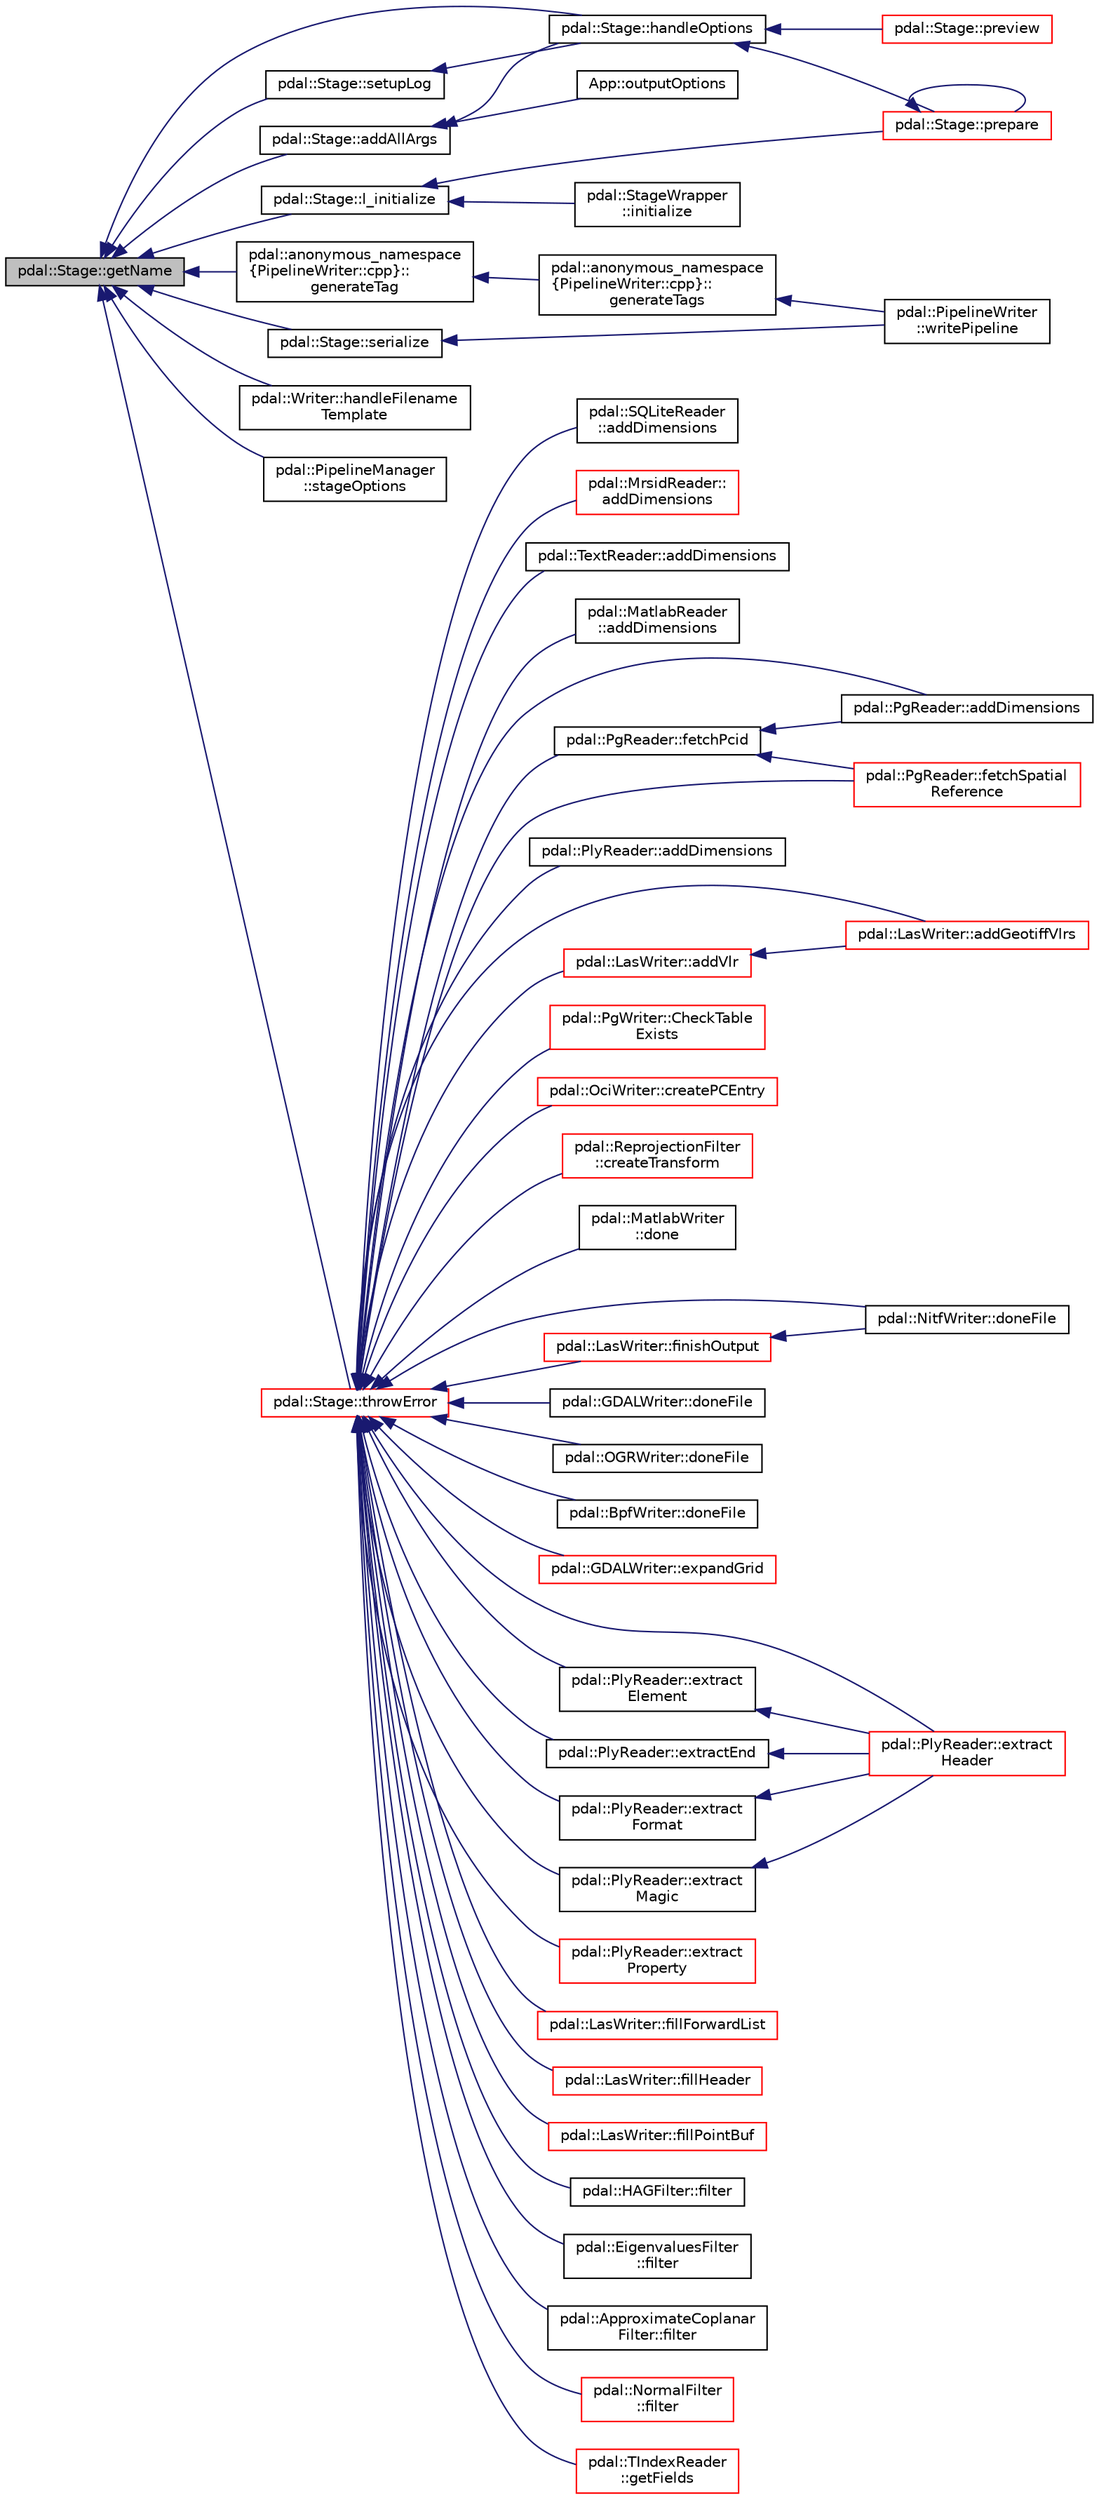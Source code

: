 digraph "pdal::Stage::getName"
{
  edge [fontname="Helvetica",fontsize="10",labelfontname="Helvetica",labelfontsize="10"];
  node [fontname="Helvetica",fontsize="10",shape=record];
  rankdir="LR";
  Node1 [label="pdal::Stage::getName",height=0.2,width=0.4,color="black", fillcolor="grey75", style="filled", fontcolor="black"];
  Node1 -> Node2 [dir="back",color="midnightblue",fontsize="10",style="solid",fontname="Helvetica"];
  Node2 [label="pdal::Stage::addAllArgs",height=0.2,width=0.4,color="black", fillcolor="white", style="filled",URL="$classpdal_1_1Stage.html#a75ff99f7b665c6573e304ed4148dd99e"];
  Node2 -> Node3 [dir="back",color="midnightblue",fontsize="10",style="solid",fontname="Helvetica"];
  Node3 [label="pdal::Stage::handleOptions",height=0.2,width=0.4,color="black", fillcolor="white", style="filled",URL="$classpdal_1_1Stage.html#a75f17f9b67f48f6aab1d98aadefc4d5c"];
  Node3 -> Node4 [dir="back",color="midnightblue",fontsize="10",style="solid",fontname="Helvetica"];
  Node4 [label="pdal::Stage::prepare",height=0.2,width=0.4,color="red", fillcolor="white", style="filled",URL="$classpdal_1_1Stage.html#a4b9296a59f8852b3d08630f1086bfbea"];
  Node4 -> Node4 [dir="back",color="midnightblue",fontsize="10",style="solid",fontname="Helvetica"];
  Node3 -> Node5 [dir="back",color="midnightblue",fontsize="10",style="solid",fontname="Helvetica"];
  Node5 [label="pdal::Stage::preview",height=0.2,width=0.4,color="red", fillcolor="white", style="filled",URL="$classpdal_1_1Stage.html#a25bb5ef4315f98fb88657876077ae7e4"];
  Node2 -> Node6 [dir="back",color="midnightblue",fontsize="10",style="solid",fontname="Helvetica"];
  Node6 [label="App::outputOptions",height=0.2,width=0.4,color="black", fillcolor="white", style="filled",URL="$classApp.html#adf89e292877822f233d3b95598d2b1cb"];
  Node1 -> Node7 [dir="back",color="midnightblue",fontsize="10",style="solid",fontname="Helvetica"];
  Node7 [label="pdal::anonymous_namespace\l\{PipelineWriter::cpp\}::\lgenerateTag",height=0.2,width=0.4,color="black", fillcolor="white", style="filled",URL="$namespacepdal_1_1anonymous__namespace_02PipelineWriter_8cpp_03.html#a95a67bf93357994331e1aebb2b24ab53"];
  Node7 -> Node8 [dir="back",color="midnightblue",fontsize="10",style="solid",fontname="Helvetica"];
  Node8 [label="pdal::anonymous_namespace\l\{PipelineWriter::cpp\}::\lgenerateTags",height=0.2,width=0.4,color="black", fillcolor="white", style="filled",URL="$namespacepdal_1_1anonymous__namespace_02PipelineWriter_8cpp_03.html#a841add53ee4cc5ed985a244a4b601b75"];
  Node8 -> Node9 [dir="back",color="midnightblue",fontsize="10",style="solid",fontname="Helvetica"];
  Node9 [label="pdal::PipelineWriter\l::writePipeline",height=0.2,width=0.4,color="black", fillcolor="white", style="filled",URL="$namespacepdal_1_1PipelineWriter.html#a94e2eba7a6e9b21db48c0bbf0aacd4e2"];
  Node1 -> Node10 [dir="back",color="midnightblue",fontsize="10",style="solid",fontname="Helvetica"];
  Node10 [label="pdal::Writer::handleFilename\lTemplate",height=0.2,width=0.4,color="black", fillcolor="white", style="filled",URL="$classpdal_1_1Writer.html#ab64265f1e1a20cce6d629980df1e1fd4"];
  Node1 -> Node3 [dir="back",color="midnightblue",fontsize="10",style="solid",fontname="Helvetica"];
  Node1 -> Node11 [dir="back",color="midnightblue",fontsize="10",style="solid",fontname="Helvetica"];
  Node11 [label="pdal::Stage::l_initialize",height=0.2,width=0.4,color="black", fillcolor="white", style="filled",URL="$classpdal_1_1Stage.html#a6c85dfbf6a674dbc2eda76a79efada48"];
  Node11 -> Node12 [dir="back",color="midnightblue",fontsize="10",style="solid",fontname="Helvetica"];
  Node12 [label="pdal::StageWrapper\l::initialize",height=0.2,width=0.4,color="black", fillcolor="white", style="filled",URL="$classpdal_1_1StageWrapper.html#a64fbeca8f3381979fb2a495769097485"];
  Node11 -> Node4 [dir="back",color="midnightblue",fontsize="10",style="solid",fontname="Helvetica"];
  Node1 -> Node13 [dir="back",color="midnightblue",fontsize="10",style="solid",fontname="Helvetica"];
  Node13 [label="pdal::Stage::serialize",height=0.2,width=0.4,color="black", fillcolor="white", style="filled",URL="$classpdal_1_1Stage.html#a25b2c486e9aebdddc74443467c47c122"];
  Node13 -> Node9 [dir="back",color="midnightblue",fontsize="10",style="solid",fontname="Helvetica"];
  Node1 -> Node14 [dir="back",color="midnightblue",fontsize="10",style="solid",fontname="Helvetica"];
  Node14 [label="pdal::Stage::setupLog",height=0.2,width=0.4,color="black", fillcolor="white", style="filled",URL="$classpdal_1_1Stage.html#ab94db25b14b94de1f62f9738327accd2"];
  Node14 -> Node3 [dir="back",color="midnightblue",fontsize="10",style="solid",fontname="Helvetica"];
  Node1 -> Node15 [dir="back",color="midnightblue",fontsize="10",style="solid",fontname="Helvetica"];
  Node15 [label="pdal::PipelineManager\l::stageOptions",height=0.2,width=0.4,color="black", fillcolor="white", style="filled",URL="$classpdal_1_1PipelineManager.html#a41a70a32ff1b6bc62f036f77dfc3c7bb"];
  Node1 -> Node16 [dir="back",color="midnightblue",fontsize="10",style="solid",fontname="Helvetica"];
  Node16 [label="pdal::Stage::throwError",height=0.2,width=0.4,color="red", fillcolor="white", style="filled",URL="$classpdal_1_1Stage.html#abdbd1176da12dfd882d931a43290797f"];
  Node16 -> Node17 [dir="back",color="midnightblue",fontsize="10",style="solid",fontname="Helvetica"];
  Node17 [label="pdal::SQLiteReader\l::addDimensions",height=0.2,width=0.4,color="black", fillcolor="white", style="filled",URL="$classpdal_1_1SQLiteReader.html#a5647aaa7d1f98521743dd1c52bc80c24"];
  Node16 -> Node18 [dir="back",color="midnightblue",fontsize="10",style="solid",fontname="Helvetica"];
  Node18 [label="pdal::MrsidReader::\laddDimensions",height=0.2,width=0.4,color="red", fillcolor="white", style="filled",URL="$classpdal_1_1MrsidReader.html#a2de183dcdf6e7d62d37670f50f5116ce"];
  Node16 -> Node19 [dir="back",color="midnightblue",fontsize="10",style="solid",fontname="Helvetica"];
  Node19 [label="pdal::TextReader::addDimensions",height=0.2,width=0.4,color="black", fillcolor="white", style="filled",URL="$classpdal_1_1TextReader.html#ae502ea3c6508d9c5a5661d5641893d40"];
  Node16 -> Node20 [dir="back",color="midnightblue",fontsize="10",style="solid",fontname="Helvetica"];
  Node20 [label="pdal::MatlabReader\l::addDimensions",height=0.2,width=0.4,color="black", fillcolor="white", style="filled",URL="$classpdal_1_1MatlabReader.html#ad74be4b747091ed8a6b03d88a615a9a8"];
  Node16 -> Node21 [dir="back",color="midnightblue",fontsize="10",style="solid",fontname="Helvetica"];
  Node21 [label="pdal::PgReader::addDimensions",height=0.2,width=0.4,color="black", fillcolor="white", style="filled",URL="$classpdal_1_1PgReader.html#a6fa8390ac8d95f40ca2779be4b613f43"];
  Node16 -> Node22 [dir="back",color="midnightblue",fontsize="10",style="solid",fontname="Helvetica"];
  Node22 [label="pdal::PlyReader::addDimensions",height=0.2,width=0.4,color="black", fillcolor="white", style="filled",URL="$classpdal_1_1PlyReader.html#a2d4e5af35b142d1a809ec86cb537b8ab"];
  Node16 -> Node23 [dir="back",color="midnightblue",fontsize="10",style="solid",fontname="Helvetica"];
  Node23 [label="pdal::LasWriter::addGeotiffVlrs",height=0.2,width=0.4,color="red", fillcolor="white", style="filled",URL="$classpdal_1_1LasWriter.html#a0c1cc85c9cb1374077acb693ef5d51d4"];
  Node16 -> Node24 [dir="back",color="midnightblue",fontsize="10",style="solid",fontname="Helvetica"];
  Node24 [label="pdal::LasWriter::addVlr",height=0.2,width=0.4,color="red", fillcolor="white", style="filled",URL="$classpdal_1_1LasWriter.html#aee3405138c851c3ffc662e591a2bfece"];
  Node24 -> Node23 [dir="back",color="midnightblue",fontsize="10",style="solid",fontname="Helvetica"];
  Node16 -> Node25 [dir="back",color="midnightblue",fontsize="10",style="solid",fontname="Helvetica"];
  Node25 [label="pdal::PgWriter::CheckTable\lExists",height=0.2,width=0.4,color="red", fillcolor="white", style="filled",URL="$classpdal_1_1PgWriter.html#a4af9d048c68de23b6f7a70d5ac3b063f"];
  Node16 -> Node26 [dir="back",color="midnightblue",fontsize="10",style="solid",fontname="Helvetica"];
  Node26 [label="pdal::OciWriter::createPCEntry",height=0.2,width=0.4,color="red", fillcolor="white", style="filled",URL="$classpdal_1_1OciWriter.html#a305cd40729c19754aec8fc7c9d104fdf"];
  Node16 -> Node27 [dir="back",color="midnightblue",fontsize="10",style="solid",fontname="Helvetica"];
  Node27 [label="pdal::ReprojectionFilter\l::createTransform",height=0.2,width=0.4,color="red", fillcolor="white", style="filled",URL="$classpdal_1_1ReprojectionFilter.html#a869d2b002b635d0f70f98d2c9ba287cd"];
  Node16 -> Node28 [dir="back",color="midnightblue",fontsize="10",style="solid",fontname="Helvetica"];
  Node28 [label="pdal::MatlabWriter\l::done",height=0.2,width=0.4,color="black", fillcolor="white", style="filled",URL="$classpdal_1_1MatlabWriter.html#aad3fead871adc8d0f11895d765e825e5"];
  Node16 -> Node29 [dir="back",color="midnightblue",fontsize="10",style="solid",fontname="Helvetica"];
  Node29 [label="pdal::NitfWriter::doneFile",height=0.2,width=0.4,color="black", fillcolor="white", style="filled",URL="$classpdal_1_1NitfWriter.html#a0320785ad5311c55705c6b41a13cfb75"];
  Node16 -> Node30 [dir="back",color="midnightblue",fontsize="10",style="solid",fontname="Helvetica"];
  Node30 [label="pdal::GDALWriter::doneFile",height=0.2,width=0.4,color="black", fillcolor="white", style="filled",URL="$classpdal_1_1GDALWriter.html#a573d3b003eeed1128d4c87fd62eb409b"];
  Node16 -> Node31 [dir="back",color="midnightblue",fontsize="10",style="solid",fontname="Helvetica"];
  Node31 [label="pdal::OGRWriter::doneFile",height=0.2,width=0.4,color="black", fillcolor="white", style="filled",URL="$classpdal_1_1OGRWriter.html#afd035b9daa807cac1c6c83c7d0d72958"];
  Node16 -> Node32 [dir="back",color="midnightblue",fontsize="10",style="solid",fontname="Helvetica"];
  Node32 [label="pdal::BpfWriter::doneFile",height=0.2,width=0.4,color="black", fillcolor="white", style="filled",URL="$classpdal_1_1BpfWriter.html#ac6950b57a6cb2085636f9249b3b1f188"];
  Node16 -> Node33 [dir="back",color="midnightblue",fontsize="10",style="solid",fontname="Helvetica"];
  Node33 [label="pdal::GDALWriter::expandGrid",height=0.2,width=0.4,color="red", fillcolor="white", style="filled",URL="$classpdal_1_1GDALWriter.html#a7fb2b1c197b3f84364b656309f74f839"];
  Node16 -> Node34 [dir="back",color="midnightblue",fontsize="10",style="solid",fontname="Helvetica"];
  Node34 [label="pdal::PlyReader::extract\lElement",height=0.2,width=0.4,color="black", fillcolor="white", style="filled",URL="$classpdal_1_1PlyReader.html#a86c91fd3c850c095dc537b627f92c426"];
  Node34 -> Node35 [dir="back",color="midnightblue",fontsize="10",style="solid",fontname="Helvetica"];
  Node35 [label="pdal::PlyReader::extract\lHeader",height=0.2,width=0.4,color="red", fillcolor="white", style="filled",URL="$classpdal_1_1PlyReader.html#a9b0179c012f82bcb1878e1197d2e4040"];
  Node16 -> Node36 [dir="back",color="midnightblue",fontsize="10",style="solid",fontname="Helvetica"];
  Node36 [label="pdal::PlyReader::extractEnd",height=0.2,width=0.4,color="black", fillcolor="white", style="filled",URL="$classpdal_1_1PlyReader.html#aec1ef06026968ef08b98538d2f868f13"];
  Node36 -> Node35 [dir="back",color="midnightblue",fontsize="10",style="solid",fontname="Helvetica"];
  Node16 -> Node37 [dir="back",color="midnightblue",fontsize="10",style="solid",fontname="Helvetica"];
  Node37 [label="pdal::PlyReader::extract\lFormat",height=0.2,width=0.4,color="black", fillcolor="white", style="filled",URL="$classpdal_1_1PlyReader.html#a2ce78f148be470e4d613ae7f0ab9616f"];
  Node37 -> Node35 [dir="back",color="midnightblue",fontsize="10",style="solid",fontname="Helvetica"];
  Node16 -> Node35 [dir="back",color="midnightblue",fontsize="10",style="solid",fontname="Helvetica"];
  Node16 -> Node38 [dir="back",color="midnightblue",fontsize="10",style="solid",fontname="Helvetica"];
  Node38 [label="pdal::PlyReader::extract\lMagic",height=0.2,width=0.4,color="black", fillcolor="white", style="filled",URL="$classpdal_1_1PlyReader.html#abf004e430f1c5f6ad2a89746e54316ca"];
  Node38 -> Node35 [dir="back",color="midnightblue",fontsize="10",style="solid",fontname="Helvetica"];
  Node16 -> Node39 [dir="back",color="midnightblue",fontsize="10",style="solid",fontname="Helvetica"];
  Node39 [label="pdal::PlyReader::extract\lProperty",height=0.2,width=0.4,color="red", fillcolor="white", style="filled",URL="$classpdal_1_1PlyReader.html#a4e99f726dfafb257dd9acbca102cd633"];
  Node16 -> Node40 [dir="back",color="midnightblue",fontsize="10",style="solid",fontname="Helvetica"];
  Node40 [label="pdal::PgReader::fetchPcid",height=0.2,width=0.4,color="black", fillcolor="white", style="filled",URL="$classpdal_1_1PgReader.html#a4f1e3798a7eb13bf27795345940f021a"];
  Node40 -> Node21 [dir="back",color="midnightblue",fontsize="10",style="solid",fontname="Helvetica"];
  Node40 -> Node41 [dir="back",color="midnightblue",fontsize="10",style="solid",fontname="Helvetica"];
  Node41 [label="pdal::PgReader::fetchSpatial\lReference",height=0.2,width=0.4,color="red", fillcolor="white", style="filled",URL="$classpdal_1_1PgReader.html#a6d1ac1156668e0f5f795f959ab8cd41c"];
  Node16 -> Node41 [dir="back",color="midnightblue",fontsize="10",style="solid",fontname="Helvetica"];
  Node16 -> Node42 [dir="back",color="midnightblue",fontsize="10",style="solid",fontname="Helvetica"];
  Node42 [label="pdal::LasWriter::fillForwardList",height=0.2,width=0.4,color="red", fillcolor="white", style="filled",URL="$classpdal_1_1LasWriter.html#a4982b811a4e704bd09b0eb518ec8d80e"];
  Node16 -> Node43 [dir="back",color="midnightblue",fontsize="10",style="solid",fontname="Helvetica"];
  Node43 [label="pdal::LasWriter::fillHeader",height=0.2,width=0.4,color="red", fillcolor="white", style="filled",URL="$classpdal_1_1LasWriter.html#a6bb29fe68bda1d593a132d852513e5b8"];
  Node16 -> Node44 [dir="back",color="midnightblue",fontsize="10",style="solid",fontname="Helvetica"];
  Node44 [label="pdal::LasWriter::fillPointBuf",height=0.2,width=0.4,color="red", fillcolor="white", style="filled",URL="$classpdal_1_1LasWriter.html#a1f2739e7ca9aec5d5cf06255fc5576e8"];
  Node16 -> Node45 [dir="back",color="midnightblue",fontsize="10",style="solid",fontname="Helvetica"];
  Node45 [label="pdal::HAGFilter::filter",height=0.2,width=0.4,color="black", fillcolor="white", style="filled",URL="$classpdal_1_1HAGFilter.html#af2b63a5eed2c9b3d27bc5b37851b5c71"];
  Node16 -> Node46 [dir="back",color="midnightblue",fontsize="10",style="solid",fontname="Helvetica"];
  Node46 [label="pdal::EigenvaluesFilter\l::filter",height=0.2,width=0.4,color="black", fillcolor="white", style="filled",URL="$classpdal_1_1EigenvaluesFilter.html#ace1cf82ccbdbeb69c62e0be58464e2ef"];
  Node16 -> Node47 [dir="back",color="midnightblue",fontsize="10",style="solid",fontname="Helvetica"];
  Node47 [label="pdal::ApproximateCoplanar\lFilter::filter",height=0.2,width=0.4,color="black", fillcolor="white", style="filled",URL="$classpdal_1_1ApproximateCoplanarFilter.html#ae6d624215959d717deb5fecc9fe13764"];
  Node16 -> Node48 [dir="back",color="midnightblue",fontsize="10",style="solid",fontname="Helvetica"];
  Node48 [label="pdal::NormalFilter\l::filter",height=0.2,width=0.4,color="red", fillcolor="white", style="filled",URL="$classpdal_1_1NormalFilter.html#a8bf36602629c8ff4ba8d7563b444aa2d"];
  Node16 -> Node49 [dir="back",color="midnightblue",fontsize="10",style="solid",fontname="Helvetica"];
  Node49 [label="pdal::LasWriter::finishOutput",height=0.2,width=0.4,color="red", fillcolor="white", style="filled",URL="$classpdal_1_1LasWriter.html#ac63068fbfab5b221508950495d22db54"];
  Node49 -> Node29 [dir="back",color="midnightblue",fontsize="10",style="solid",fontname="Helvetica"];
  Node16 -> Node50 [dir="back",color="midnightblue",fontsize="10",style="solid",fontname="Helvetica"];
  Node50 [label="pdal::TIndexReader\l::getFields",height=0.2,width=0.4,color="red", fillcolor="white", style="filled",URL="$classpdal_1_1TIndexReader.html#ac68d676eb3a7b26406c220fe631e6b76"];
}
